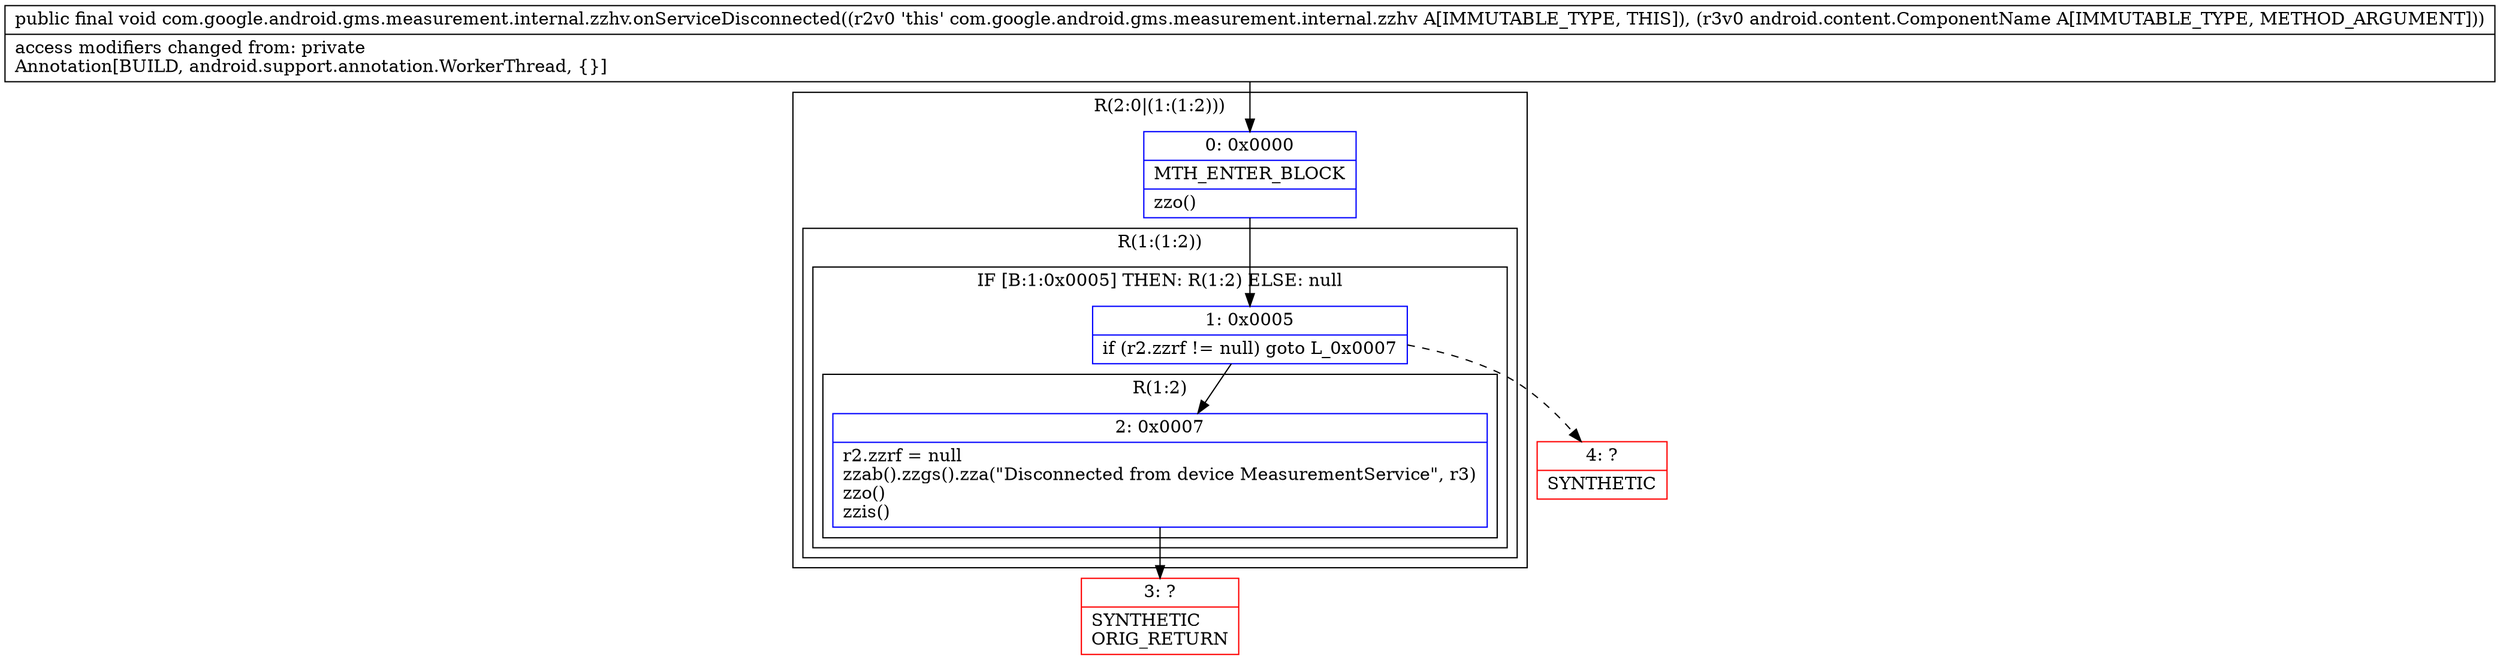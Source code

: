 digraph "CFG forcom.google.android.gms.measurement.internal.zzhv.onServiceDisconnected(Landroid\/content\/ComponentName;)V" {
subgraph cluster_Region_2039995273 {
label = "R(2:0|(1:(1:2)))";
node [shape=record,color=blue];
Node_0 [shape=record,label="{0\:\ 0x0000|MTH_ENTER_BLOCK\l|zzo()\l}"];
subgraph cluster_Region_672896581 {
label = "R(1:(1:2))";
node [shape=record,color=blue];
subgraph cluster_IfRegion_578285152 {
label = "IF [B:1:0x0005] THEN: R(1:2) ELSE: null";
node [shape=record,color=blue];
Node_1 [shape=record,label="{1\:\ 0x0005|if (r2.zzrf != null) goto L_0x0007\l}"];
subgraph cluster_Region_1843958749 {
label = "R(1:2)";
node [shape=record,color=blue];
Node_2 [shape=record,label="{2\:\ 0x0007|r2.zzrf = null\lzzab().zzgs().zza(\"Disconnected from device MeasurementService\", r3)\lzzo()\lzzis()\l}"];
}
}
}
}
Node_3 [shape=record,color=red,label="{3\:\ ?|SYNTHETIC\lORIG_RETURN\l}"];
Node_4 [shape=record,color=red,label="{4\:\ ?|SYNTHETIC\l}"];
MethodNode[shape=record,label="{public final void com.google.android.gms.measurement.internal.zzhv.onServiceDisconnected((r2v0 'this' com.google.android.gms.measurement.internal.zzhv A[IMMUTABLE_TYPE, THIS]), (r3v0 android.content.ComponentName A[IMMUTABLE_TYPE, METHOD_ARGUMENT]))  | access modifiers changed from: private\lAnnotation[BUILD, android.support.annotation.WorkerThread, \{\}]\l}"];
MethodNode -> Node_0;
Node_0 -> Node_1;
Node_1 -> Node_2;
Node_1 -> Node_4[style=dashed];
Node_2 -> Node_3;
}

